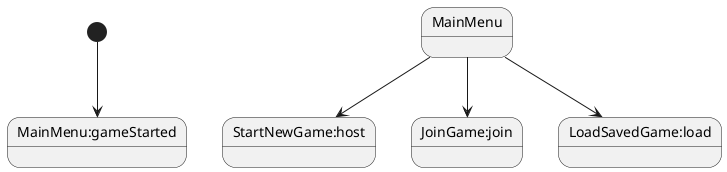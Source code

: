 @startuml

[*]-->MainMenu:gameStarted
MainMenu-->StartNewGame:host
MainMenu-->JoinGame:join
MainMenu-->LoadSavedGame:load

@enduml